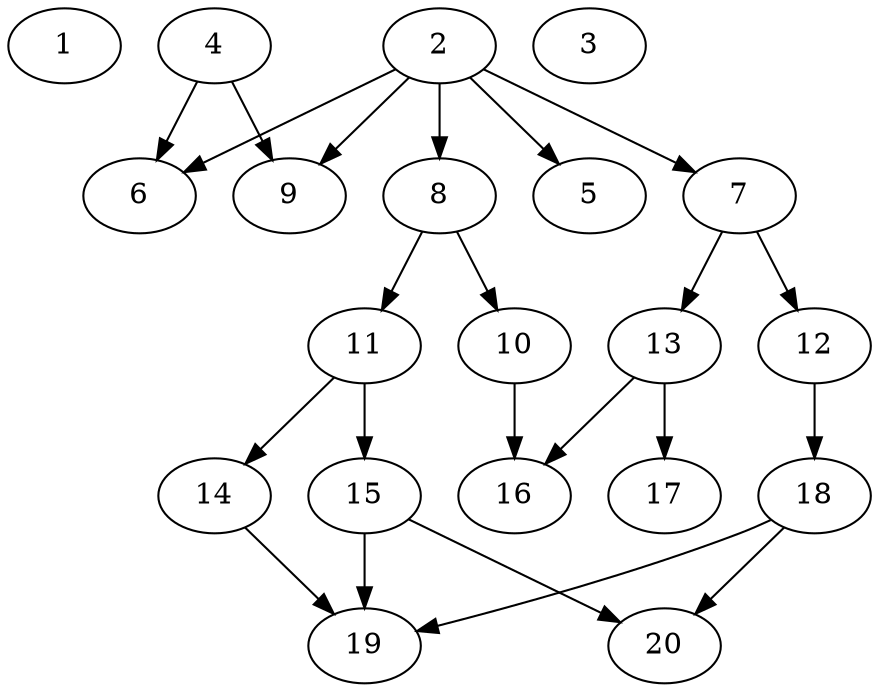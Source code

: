 // DAG automatically generated by daggen at Wed Jul 24 22:10:09 2019
// ./daggen --dot -n 20 --ccr 0.4 --fat 0.5 --regular 0.5 --density 0.5 --mindata 5242880 --maxdata 52428800 
digraph G {
  1 [size="19599360", alpha="0.04", expect_size="7839744"] 
  2 [size="61905920", alpha="0.18", expect_size="24762368"] 
  2 -> 5 [size ="24762368"]
  2 -> 6 [size ="24762368"]
  2 -> 7 [size ="24762368"]
  2 -> 8 [size ="24762368"]
  2 -> 9 [size ="24762368"]
  3 [size="38645760", alpha="0.08", expect_size="15458304"] 
  4 [size="49484800", alpha="0.08", expect_size="19793920"] 
  4 -> 6 [size ="19793920"]
  4 -> 9 [size ="19793920"]
  5 [size="96171520", alpha="0.07", expect_size="38468608"] 
  6 [size="129958400", alpha="0.03", expect_size="51983360"] 
  7 [size="97536000", alpha="0.11", expect_size="39014400"] 
  7 -> 12 [size ="39014400"]
  7 -> 13 [size ="39014400"]
  8 [size="86835200", alpha="0.04", expect_size="34734080"] 
  8 -> 10 [size ="34734080"]
  8 -> 11 [size ="34734080"]
  9 [size="110924800", alpha="0.17", expect_size="44369920"] 
  10 [size="101632000", alpha="0.16", expect_size="40652800"] 
  10 -> 16 [size ="40652800"]
  11 [size="49093120", alpha="0.04", expect_size="19637248"] 
  11 -> 14 [size ="19637248"]
  11 -> 15 [size ="19637248"]
  12 [size="75292160", alpha="0.19", expect_size="30116864"] 
  12 -> 18 [size ="30116864"]
  13 [size="64704000", alpha="0.13", expect_size="25881600"] 
  13 -> 16 [size ="25881600"]
  13 -> 17 [size ="25881600"]
  14 [size="109952000", alpha="0.05", expect_size="43980800"] 
  14 -> 19 [size ="43980800"]
  15 [size="38635520", alpha="0.17", expect_size="15454208"] 
  15 -> 19 [size ="15454208"]
  15 -> 20 [size ="15454208"]
  16 [size="81344000", alpha="0.04", expect_size="32537600"] 
  17 [size="98547200", alpha="0.04", expect_size="39418880"] 
  18 [size="43005440", alpha="0.14", expect_size="17202176"] 
  18 -> 19 [size ="17202176"]
  18 -> 20 [size ="17202176"]
  19 [size="64837120", alpha="0.12", expect_size="25934848"] 
  20 [size="45803520", alpha="0.01", expect_size="18321408"] 
}

